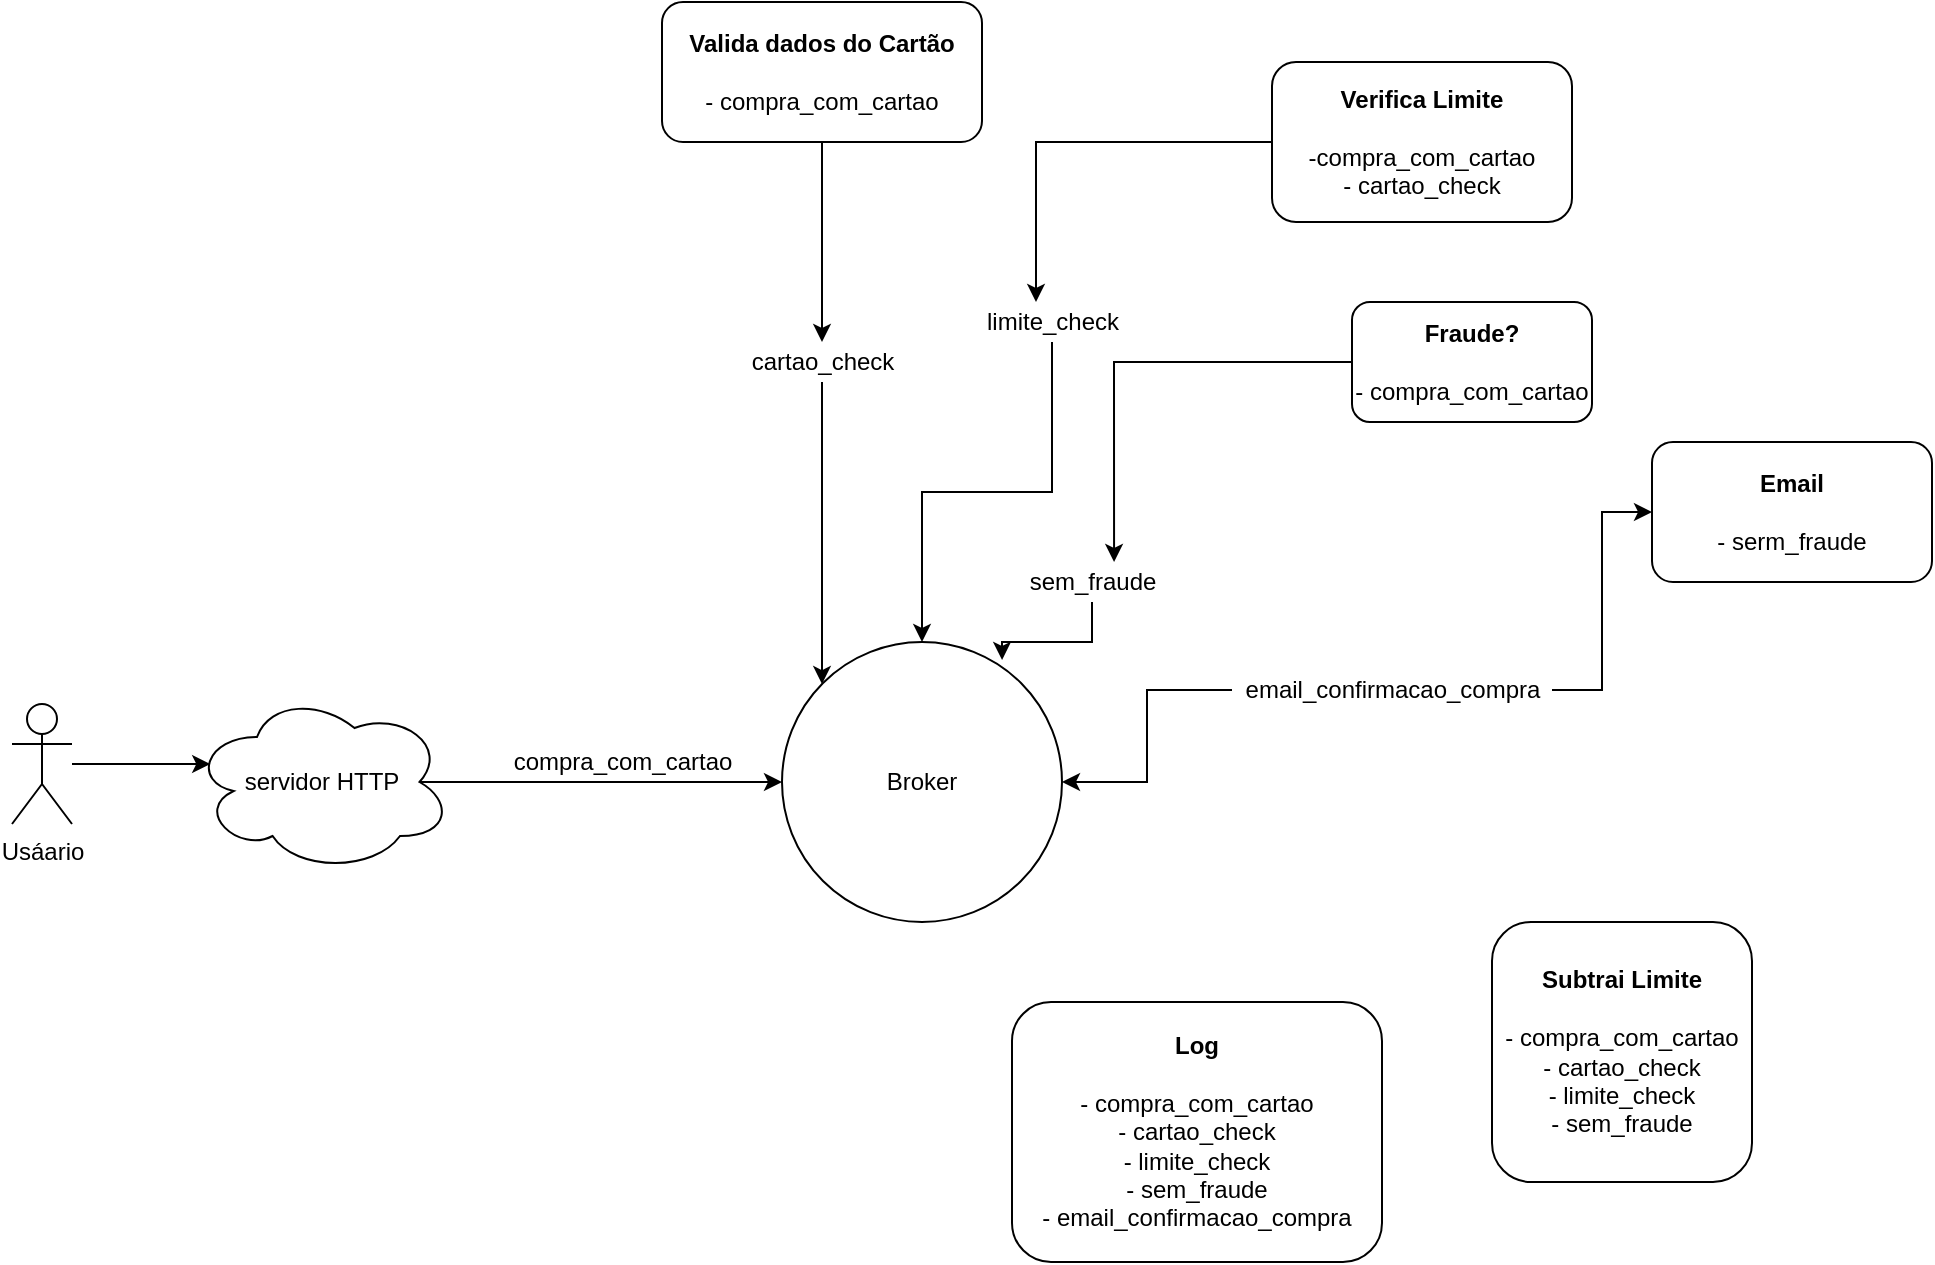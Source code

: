 <mxfile version="16.0.0" type="github">
  <diagram id="s5mQs_0Q7oqinASFn5ZI" name="Page-1">
    <mxGraphModel dx="1236" dy="770" grid="1" gridSize="10" guides="1" tooltips="1" connect="1" arrows="1" fold="1" page="1" pageScale="1" pageWidth="1600" pageHeight="1200" math="0" shadow="0">
      <root>
        <mxCell id="0" />
        <mxCell id="1" parent="0" />
        <mxCell id="8KO1J9eCwdGFEkrkZsvB-2" value="Broker&lt;br&gt;" style="ellipse;whiteSpace=wrap;html=1;aspect=fixed;" parent="1" vertex="1">
          <mxGeometry x="535" y="950" width="140" height="140" as="geometry" />
        </mxCell>
        <mxCell id="8KO1J9eCwdGFEkrkZsvB-3" style="edgeStyle=orthogonalEdgeStyle;rounded=0;orthogonalLoop=1;jettySize=auto;html=1;exitX=0.875;exitY=0.5;exitDx=0;exitDy=0;exitPerimeter=0;entryX=0;entryY=0.5;entryDx=0;entryDy=0;" parent="1" source="8KO1J9eCwdGFEkrkZsvB-4" target="8KO1J9eCwdGFEkrkZsvB-2" edge="1">
          <mxGeometry relative="1" as="geometry">
            <mxPoint x="520" y="1045" as="targetPoint" />
            <Array as="points">
              <mxPoint x="394" y="1020" />
            </Array>
          </mxGeometry>
        </mxCell>
        <mxCell id="8KO1J9eCwdGFEkrkZsvB-4" value="servidor HTTP" style="ellipse;shape=cloud;whiteSpace=wrap;html=1;" parent="1" vertex="1">
          <mxGeometry x="240" y="975" width="130" height="90" as="geometry" />
        </mxCell>
        <mxCell id="8KO1J9eCwdGFEkrkZsvB-5" style="edgeStyle=orthogonalEdgeStyle;rounded=0;orthogonalLoop=1;jettySize=auto;html=1;entryX=0.07;entryY=0.4;entryDx=0;entryDy=0;entryPerimeter=0;" parent="1" source="8KO1J9eCwdGFEkrkZsvB-6" target="8KO1J9eCwdGFEkrkZsvB-4" edge="1">
          <mxGeometry relative="1" as="geometry" />
        </mxCell>
        <mxCell id="8KO1J9eCwdGFEkrkZsvB-6" value="Usáario" style="shape=umlActor;verticalLabelPosition=bottom;verticalAlign=top;html=1;outlineConnect=0;" parent="1" vertex="1">
          <mxGeometry x="150" y="981" width="30" height="60" as="geometry" />
        </mxCell>
        <mxCell id="8KO1J9eCwdGFEkrkZsvB-7" style="edgeStyle=orthogonalEdgeStyle;rounded=0;orthogonalLoop=1;jettySize=auto;html=1;" parent="1" source="8KO1J9eCwdGFEkrkZsvB-8" target="8KO1J9eCwdGFEkrkZsvB-16" edge="1">
          <mxGeometry relative="1" as="geometry" />
        </mxCell>
        <mxCell id="8KO1J9eCwdGFEkrkZsvB-8" value="&lt;b&gt;Valida dados do Cartão&lt;br&gt;&lt;/b&gt;&lt;br&gt;&lt;span&gt;- compra_com_cartao&lt;/span&gt;" style="rounded=1;whiteSpace=wrap;html=1;" parent="1" vertex="1">
          <mxGeometry x="475" y="630" width="160" height="70" as="geometry" />
        </mxCell>
        <mxCell id="8KO1J9eCwdGFEkrkZsvB-9" value="compra_com_cartao" style="text;html=1;align=center;verticalAlign=middle;resizable=0;points=[];autosize=1;strokeColor=none;fillColor=none;" parent="1" vertex="1">
          <mxGeometry x="395" y="1000" width="120" height="20" as="geometry" />
        </mxCell>
        <mxCell id="8KO1J9eCwdGFEkrkZsvB-10" style="edgeStyle=orthogonalEdgeStyle;rounded=0;orthogonalLoop=1;jettySize=auto;html=1;entryX=0.4;entryY=0;entryDx=0;entryDy=0;entryPerimeter=0;" parent="1" source="8KO1J9eCwdGFEkrkZsvB-11" target="8KO1J9eCwdGFEkrkZsvB-18" edge="1">
          <mxGeometry relative="1" as="geometry" />
        </mxCell>
        <mxCell id="8KO1J9eCwdGFEkrkZsvB-11" value="&lt;b&gt;Verifica Limite&lt;br&gt;&lt;/b&gt;&lt;br&gt;-&lt;span&gt;compra_com_cartao&lt;/span&gt;&lt;br&gt;- cartao_check" style="rounded=1;whiteSpace=wrap;html=1;" parent="1" vertex="1">
          <mxGeometry x="780" y="660" width="150" height="80" as="geometry" />
        </mxCell>
        <mxCell id="8KO1J9eCwdGFEkrkZsvB-12" value="&lt;b&gt;Log&lt;/b&gt;&lt;br&gt;&lt;br&gt;-&amp;nbsp;&lt;span&gt;compra_com_cartao&lt;/span&gt;&lt;br&gt;- cartao_check&lt;br&gt;- limite_check&lt;br&gt;- sem_fraude&lt;br&gt;- email_confirmacao_compra" style="rounded=1;whiteSpace=wrap;html=1;" parent="1" vertex="1">
          <mxGeometry x="650" y="1130" width="185" height="130" as="geometry" />
        </mxCell>
        <mxCell id="8KO1J9eCwdGFEkrkZsvB-13" style="edgeStyle=orthogonalEdgeStyle;rounded=0;orthogonalLoop=1;jettySize=auto;html=1;entryX=0.638;entryY=0;entryDx=0;entryDy=0;entryPerimeter=0;" parent="1" source="8KO1J9eCwdGFEkrkZsvB-14" target="8KO1J9eCwdGFEkrkZsvB-21" edge="1">
          <mxGeometry relative="1" as="geometry" />
        </mxCell>
        <mxCell id="8KO1J9eCwdGFEkrkZsvB-14" value="&lt;b&gt;Fraude?&lt;br&gt;&lt;/b&gt;&lt;br&gt;-&amp;nbsp;&lt;span&gt;compra_com_cartao&lt;/span&gt;" style="rounded=1;whiteSpace=wrap;html=1;" parent="1" vertex="1">
          <mxGeometry x="820" y="780" width="120" height="60" as="geometry" />
        </mxCell>
        <mxCell id="8KO1J9eCwdGFEkrkZsvB-15" style="edgeStyle=orthogonalEdgeStyle;rounded=0;orthogonalLoop=1;jettySize=auto;html=1;" parent="1" source="8KO1J9eCwdGFEkrkZsvB-16" target="8KO1J9eCwdGFEkrkZsvB-2" edge="1">
          <mxGeometry relative="1" as="geometry">
            <Array as="points">
              <mxPoint x="555" y="890" />
              <mxPoint x="555" y="890" />
            </Array>
          </mxGeometry>
        </mxCell>
        <mxCell id="8KO1J9eCwdGFEkrkZsvB-16" value="cartao_check&lt;br&gt;" style="text;html=1;align=center;verticalAlign=middle;resizable=0;points=[];autosize=1;strokeColor=none;fillColor=none;" parent="1" vertex="1">
          <mxGeometry x="510" y="800" width="90" height="20" as="geometry" />
        </mxCell>
        <mxCell id="8KO1J9eCwdGFEkrkZsvB-17" style="edgeStyle=orthogonalEdgeStyle;rounded=0;orthogonalLoop=1;jettySize=auto;html=1;" parent="1" source="8KO1J9eCwdGFEkrkZsvB-18" target="8KO1J9eCwdGFEkrkZsvB-2" edge="1">
          <mxGeometry relative="1" as="geometry" />
        </mxCell>
        <mxCell id="8KO1J9eCwdGFEkrkZsvB-18" value="limite_check&lt;br&gt;" style="text;html=1;align=center;verticalAlign=middle;resizable=0;points=[];autosize=1;strokeColor=none;fillColor=none;" parent="1" vertex="1">
          <mxGeometry x="630" y="780" width="80" height="20" as="geometry" />
        </mxCell>
        <mxCell id="8KO1J9eCwdGFEkrkZsvB-19" value="&lt;b&gt;Subtrai Limite&lt;/b&gt;&lt;br&gt;&lt;br&gt;-&amp;nbsp;&lt;span&gt;compra_com_cartao&lt;/span&gt;&lt;br&gt;- cartao_check&lt;br&gt;- limite_check&lt;br&gt;- sem_fraude" style="rounded=1;whiteSpace=wrap;html=1;" parent="1" vertex="1">
          <mxGeometry x="890" y="1090" width="130" height="130" as="geometry" />
        </mxCell>
        <mxCell id="8KO1J9eCwdGFEkrkZsvB-20" style="edgeStyle=orthogonalEdgeStyle;rounded=0;orthogonalLoop=1;jettySize=auto;html=1;entryX=0.786;entryY=0.064;entryDx=0;entryDy=0;entryPerimeter=0;" parent="1" source="8KO1J9eCwdGFEkrkZsvB-21" target="8KO1J9eCwdGFEkrkZsvB-2" edge="1">
          <mxGeometry relative="1" as="geometry" />
        </mxCell>
        <mxCell id="8KO1J9eCwdGFEkrkZsvB-21" value="sem_fraude&lt;br&gt;" style="text;html=1;align=center;verticalAlign=middle;resizable=0;points=[];autosize=1;strokeColor=none;fillColor=none;" parent="1" vertex="1">
          <mxGeometry x="650" y="910" width="80" height="20" as="geometry" />
        </mxCell>
        <mxCell id="8KO1J9eCwdGFEkrkZsvB-22" value="&lt;b&gt;Email&lt;/b&gt;&lt;br&gt;&lt;br&gt;-&amp;nbsp;&lt;span&gt;serm_fraude&lt;/span&gt;" style="rounded=1;whiteSpace=wrap;html=1;" parent="1" vertex="1">
          <mxGeometry x="970" y="850" width="140" height="70" as="geometry" />
        </mxCell>
        <mxCell id="w4_WAGRUC1QyHR1W2YiL-2" style="edgeStyle=orthogonalEdgeStyle;rounded=0;orthogonalLoop=1;jettySize=auto;html=1;entryX=0;entryY=0.5;entryDx=0;entryDy=0;" parent="1" source="w4_WAGRUC1QyHR1W2YiL-1" target="8KO1J9eCwdGFEkrkZsvB-22" edge="1">
          <mxGeometry relative="1" as="geometry" />
        </mxCell>
        <mxCell id="w4_WAGRUC1QyHR1W2YiL-3" style="edgeStyle=orthogonalEdgeStyle;rounded=0;orthogonalLoop=1;jettySize=auto;html=1;" parent="1" source="w4_WAGRUC1QyHR1W2YiL-1" target="8KO1J9eCwdGFEkrkZsvB-2" edge="1">
          <mxGeometry relative="1" as="geometry" />
        </mxCell>
        <mxCell id="w4_WAGRUC1QyHR1W2YiL-1" value="email_confirmacao_compra" style="text;html=1;align=center;verticalAlign=middle;resizable=0;points=[];autosize=1;strokeColor=none;fillColor=none;" parent="1" vertex="1">
          <mxGeometry x="760" y="964" width="160" height="20" as="geometry" />
        </mxCell>
      </root>
    </mxGraphModel>
  </diagram>
</mxfile>
